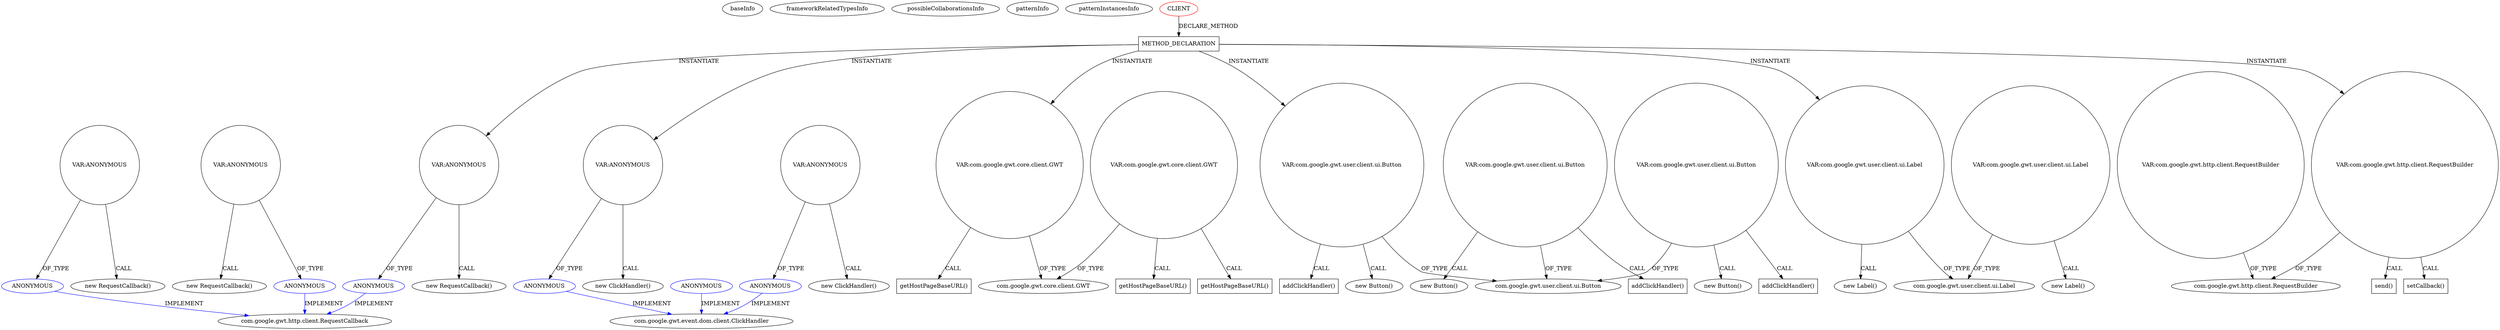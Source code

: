 digraph {
baseInfo[graphId=292,category="pattern",isAnonymous=false,possibleRelation=false]
frameworkRelatedTypesInfo[]
possibleCollaborationsInfo[]
patternInfo[frequency=2.0,patternRootClient=0]
patternInstancesInfo[0="12010994-GLI-TP1~/12010994-GLI-TP1/GLI-TP1-master/src/main/java/fr/istic/m2gl/gli/client/gli.java~gli~1",1="12010994-GLI-TP1~/12010994-GLI-TP1/GLI-TP1-master/src/main/java/fr/istic/m2gl/gli/client/TableWidget.java~TableWidget~8"]
62[label="com.google.gwt.http.client.RequestCallback",vertexType="FRAMEWORK_INTERFACE_TYPE",isFrameworkType=false]
177[label="ANONYMOUS",vertexType="REFERENCE_ANONYMOUS_DECLARATION",isFrameworkType=false,color=blue]
311[label="ANONYMOUS",vertexType="REFERENCE_ANONYMOUS_DECLARATION",isFrameworkType=false,color=blue]
244[label="ANONYMOUS",vertexType="REFERENCE_ANONYMOUS_DECLARATION",isFrameworkType=false,color=blue]
243[label="VAR:ANONYMOUS",vertexType="VARIABLE_EXPRESION",isFrameworkType=false,shape=circle]
242[label="new RequestCallback()",vertexType="CONSTRUCTOR_CALL",isFrameworkType=false]
176[label="VAR:ANONYMOUS",vertexType="VARIABLE_EXPRESION",isFrameworkType=false,shape=circle]
175[label="new RequestCallback()",vertexType="CONSTRUCTOR_CALL",isFrameworkType=false]
310[label="VAR:ANONYMOUS",vertexType="VARIABLE_EXPRESION",isFrameworkType=false,shape=circle]
309[label="new RequestCallback()",vertexType="CONSTRUCTOR_CALL",isFrameworkType=false]
190[label="METHOD_DECLARATION",vertexType="CLIENT_METHOD_DECLARATION",isFrameworkType=false,shape=box]
0[label="CLIENT",vertexType="ROOT_CLIENT_CLASS_DECLARATION",isFrameworkType=false,color=red]
219[label="VAR:ANONYMOUS",vertexType="VARIABLE_EXPRESION",isFrameworkType=false,shape=circle]
220[label="ANONYMOUS",vertexType="REFERENCE_ANONYMOUS_DECLARATION",isFrameworkType=false,color=blue]
152[label="com.google.gwt.event.dom.client.ClickHandler",vertexType="FRAMEWORK_INTERFACE_TYPE",isFrameworkType=false]
297[label="ANONYMOUS",vertexType="REFERENCE_ANONYMOUS_DECLARATION",isFrameworkType=false,color=blue]
230[label="ANONYMOUS",vertexType="REFERENCE_ANONYMOUS_DECLARATION",isFrameworkType=false,color=blue]
296[label="VAR:ANONYMOUS",vertexType="VARIABLE_EXPRESION",isFrameworkType=false,shape=circle]
235[label="VAR:com.google.gwt.core.client.GWT",vertexType="VARIABLE_EXPRESION",isFrameworkType=false,shape=circle]
236[label="getHostPageBaseURL()",vertexType="INSIDE_CALL",isFrameworkType=false,shape=box]
196[label="VAR:com.google.gwt.user.client.ui.Button",vertexType="VARIABLE_EXPRESION",isFrameworkType=false,shape=circle]
217[label="addClickHandler()",vertexType="INSIDE_CALL",isFrameworkType=false,shape=box]
218[label="new ClickHandler()",vertexType="CONSTRUCTOR_CALL",isFrameworkType=false]
295[label="new ClickHandler()",vertexType="CONSTRUCTOR_CALL",isFrameworkType=false]
56[label="com.google.gwt.core.client.GWT",vertexType="FRAMEWORK_CLASS_TYPE",isFrameworkType=false]
54[label="VAR:com.google.gwt.core.client.GWT",vertexType="VARIABLE_EXPRESION",isFrameworkType=false,shape=circle]
55[label="getHostPageBaseURL()",vertexType="INSIDE_CALL",isFrameworkType=false,shape=box]
86[label="getHostPageBaseURL()",vertexType="INSIDE_CALL",isFrameworkType=false,shape=box]
195[label="new Button()",vertexType="CONSTRUCTOR_CALL",isFrameworkType=false]
205[label="VAR:com.google.gwt.user.client.ui.Label",vertexType="VARIABLE_EXPRESION",isFrameworkType=false,shape=circle]
204[label="new Label()",vertexType="CONSTRUCTOR_CALL",isFrameworkType=false]
70[label="com.google.gwt.user.client.ui.Label",vertexType="FRAMEWORK_CLASS_TYPE",isFrameworkType=false]
101[label="VAR:com.google.gwt.user.client.ui.Label",vertexType="VARIABLE_EXPRESION",isFrameworkType=false,shape=circle]
100[label="new Label()",vertexType="CONSTRUCTOR_CALL",isFrameworkType=false]
128[label="com.google.gwt.user.client.ui.Button",vertexType="FRAMEWORK_CLASS_TYPE",isFrameworkType=false]
263[label="VAR:com.google.gwt.user.client.ui.Button",vertexType="VARIABLE_EXPRESION",isFrameworkType=false,shape=circle]
284[label="addClickHandler()",vertexType="INSIDE_CALL",isFrameworkType=false,shape=box]
266[label="VAR:com.google.gwt.user.client.ui.Button",vertexType="VARIABLE_EXPRESION",isFrameworkType=false,shape=circle]
294[label="addClickHandler()",vertexType="INSIDE_CALL",isFrameworkType=false,shape=box]
262[label="new Button()",vertexType="CONSTRUCTOR_CALL",isFrameworkType=false]
265[label="new Button()",vertexType="CONSTRUCTOR_CALL",isFrameworkType=false]
233[label="VAR:com.google.gwt.http.client.RequestBuilder",vertexType="VARIABLE_EXPRESION",isFrameworkType=false,shape=circle]
250[label="send()",vertexType="INSIDE_CALL",isFrameworkType=false,shape=box]
241[label="setCallback()",vertexType="INSIDE_CALL",isFrameworkType=false,shape=box]
53[label="com.google.gwt.http.client.RequestBuilder",vertexType="FRAMEWORK_CLASS_TYPE",isFrameworkType=false]
300[label="VAR:com.google.gwt.http.client.RequestBuilder",vertexType="VARIABLE_EXPRESION",isFrameworkType=false,shape=circle]
205->204[label="CALL"]
230->152[label="IMPLEMENT",color=blue]
310->309[label="CALL"]
235->236[label="CALL"]
101->70[label="OF_TYPE"]
176->175[label="CALL"]
190->233[label="INSTANTIATE"]
300->53[label="OF_TYPE"]
196->128[label="OF_TYPE"]
233->241[label="CALL"]
219->218[label="CALL"]
266->294[label="CALL"]
266->128[label="OF_TYPE"]
190->243[label="INSTANTIATE"]
190->205[label="INSTANTIATE"]
176->177[label="OF_TYPE"]
243->242[label="CALL"]
177->62[label="IMPLEMENT",color=blue]
243->244[label="OF_TYPE"]
296->295[label="CALL"]
263->128[label="OF_TYPE"]
190->235[label="INSTANTIATE"]
220->152[label="IMPLEMENT",color=blue]
233->53[label="OF_TYPE"]
54->86[label="CALL"]
263->284[label="CALL"]
263->262[label="CALL"]
311->62[label="IMPLEMENT",color=blue]
205->70[label="OF_TYPE"]
196->217[label="CALL"]
233->250[label="CALL"]
54->56[label="OF_TYPE"]
101->100[label="CALL"]
266->265[label="CALL"]
190->219[label="INSTANTIATE"]
297->152[label="IMPLEMENT",color=blue]
54->55[label="CALL"]
310->311[label="OF_TYPE"]
219->220[label="OF_TYPE"]
296->297[label="OF_TYPE"]
244->62[label="IMPLEMENT",color=blue]
0->190[label="DECLARE_METHOD"]
190->196[label="INSTANTIATE"]
235->56[label="OF_TYPE"]
196->195[label="CALL"]
}
